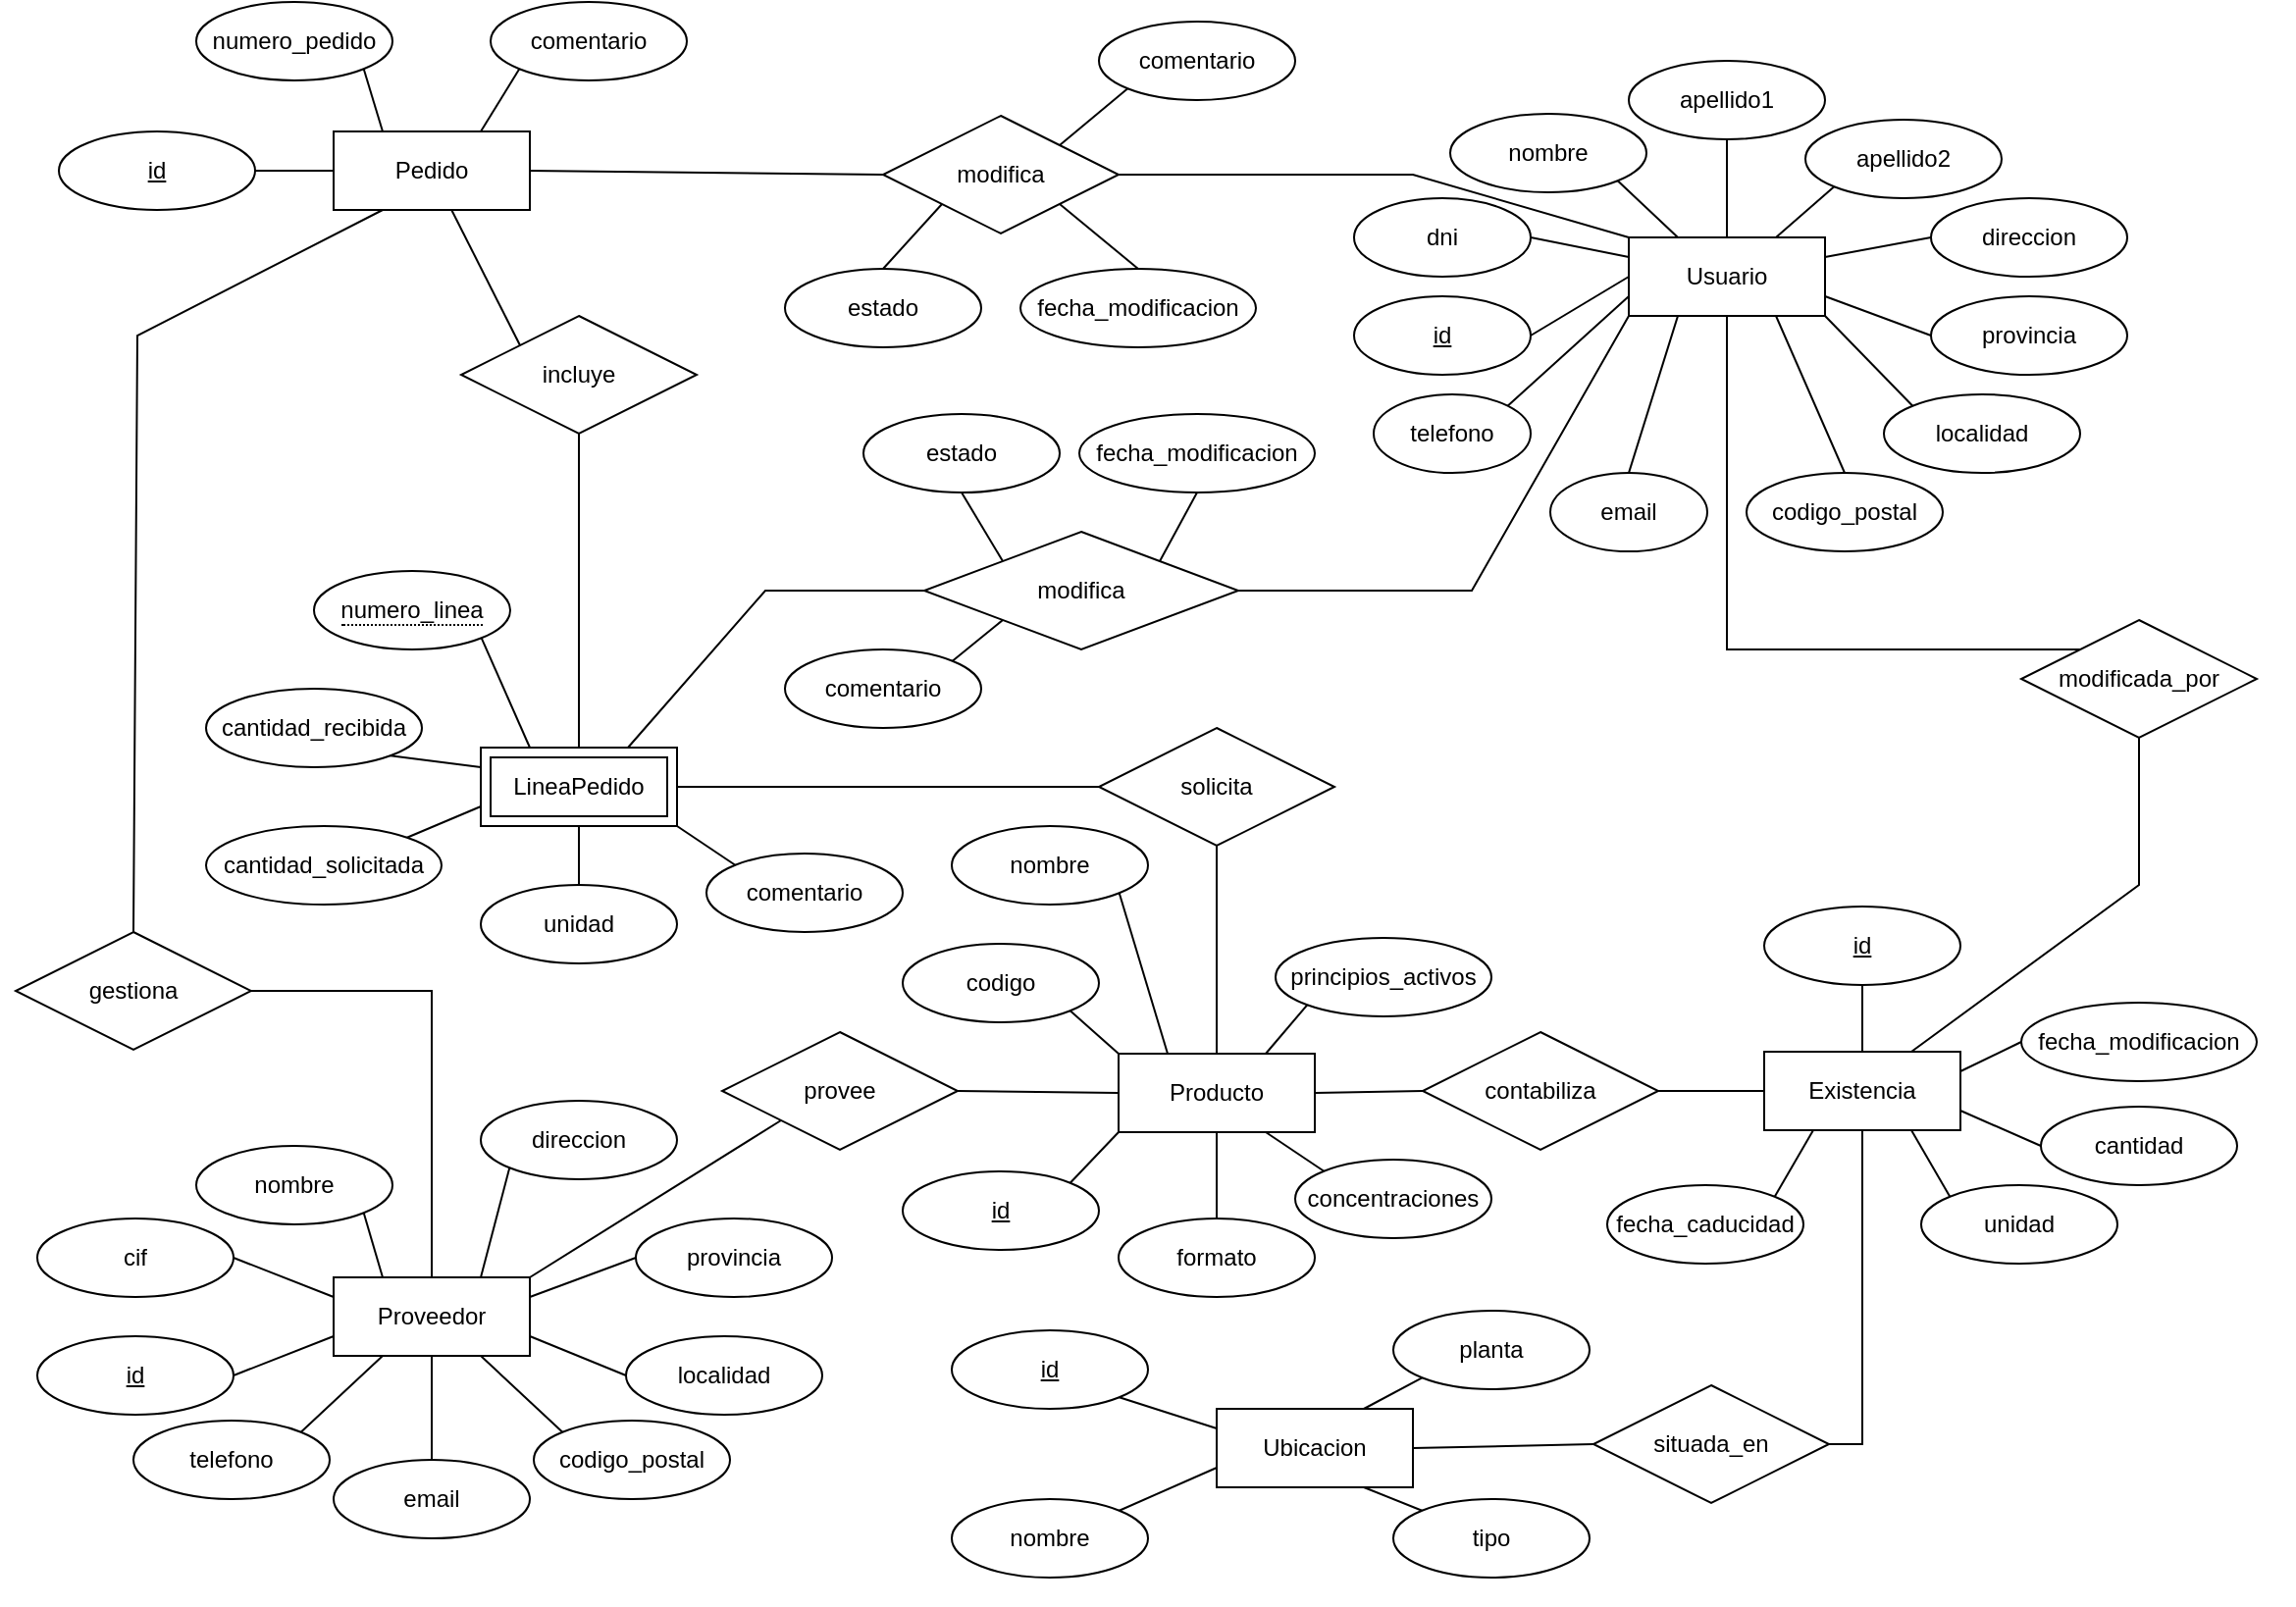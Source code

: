 <mxfile version="24.2.1" type="github">
  <diagram id="R2lEEEUBdFMjLlhIrx00" name="Page-1">
    <mxGraphModel dx="1274" dy="684" grid="1" gridSize="10" guides="1" tooltips="1" connect="1" arrows="1" fold="1" page="1" pageScale="1" pageWidth="1169" pageHeight="827" math="0" shadow="0" extFonts="Permanent Marker^https://fonts.googleapis.com/css?family=Permanent+Marker">
      <root>
        <mxCell id="0" />
        <mxCell id="1" parent="0" />
        <mxCell id="CP5bFm40odVV3JDgffe8-56" value="" style="group" parent="1" vertex="1" connectable="0">
          <mxGeometry y="590" width="440" height="210" as="geometry" />
        </mxCell>
        <mxCell id="CP5bFm40odVV3JDgffe8-29" value="Proveedor" style="whiteSpace=wrap;html=1;align=center;" parent="CP5bFm40odVV3JDgffe8-56" vertex="1">
          <mxGeometry x="170" y="70" width="100" height="40" as="geometry" />
        </mxCell>
        <mxCell id="CP5bFm40odVV3JDgffe8-30" value="&lt;div&gt;nombre&lt;/div&gt;" style="ellipse;whiteSpace=wrap;html=1;align=center;" parent="CP5bFm40odVV3JDgffe8-56" vertex="1">
          <mxGeometry x="100" y="3" width="100" height="40" as="geometry" />
        </mxCell>
        <mxCell id="CP5bFm40odVV3JDgffe8-31" value="cif" style="ellipse;whiteSpace=wrap;html=1;align=center;" parent="CP5bFm40odVV3JDgffe8-56" vertex="1">
          <mxGeometry x="19" y="40" width="100" height="40" as="geometry" />
        </mxCell>
        <mxCell id="CP5bFm40odVV3JDgffe8-32" value="id" style="ellipse;whiteSpace=wrap;html=1;align=center;fontStyle=4;" parent="CP5bFm40odVV3JDgffe8-56" vertex="1">
          <mxGeometry x="19" y="100" width="100" height="40" as="geometry" />
        </mxCell>
        <mxCell id="CP5bFm40odVV3JDgffe8-35" value="direccion" style="ellipse;whiteSpace=wrap;html=1;align=center;" parent="CP5bFm40odVV3JDgffe8-56" vertex="1">
          <mxGeometry x="245" y="-20" width="100" height="40" as="geometry" />
        </mxCell>
        <mxCell id="CP5bFm40odVV3JDgffe8-36" value="provincia" style="ellipse;whiteSpace=wrap;html=1;align=center;" parent="CP5bFm40odVV3JDgffe8-56" vertex="1">
          <mxGeometry x="324" y="40" width="100" height="40" as="geometry" />
        </mxCell>
        <mxCell id="CP5bFm40odVV3JDgffe8-37" value="localidad" style="ellipse;whiteSpace=wrap;html=1;align=center;" parent="CP5bFm40odVV3JDgffe8-56" vertex="1">
          <mxGeometry x="319" y="100" width="100" height="40" as="geometry" />
        </mxCell>
        <mxCell id="CP5bFm40odVV3JDgffe8-38" value="codigo_postal" style="ellipse;whiteSpace=wrap;html=1;align=center;" parent="CP5bFm40odVV3JDgffe8-56" vertex="1">
          <mxGeometry x="272" y="143" width="100" height="40" as="geometry" />
        </mxCell>
        <mxCell id="CP5bFm40odVV3JDgffe8-39" value="email" style="ellipse;whiteSpace=wrap;html=1;align=center;" parent="CP5bFm40odVV3JDgffe8-56" vertex="1">
          <mxGeometry x="170" y="163" width="100" height="40" as="geometry" />
        </mxCell>
        <mxCell id="CP5bFm40odVV3JDgffe8-40" value="telefono" style="ellipse;whiteSpace=wrap;html=1;align=center;" parent="CP5bFm40odVV3JDgffe8-56" vertex="1">
          <mxGeometry x="68" y="143" width="100" height="40" as="geometry" />
        </mxCell>
        <mxCell id="CP5bFm40odVV3JDgffe8-41" value="" style="endArrow=none;html=1;rounded=0;exitX=1;exitY=0.5;exitDx=0;exitDy=0;entryX=0;entryY=0.75;entryDx=0;entryDy=0;" parent="CP5bFm40odVV3JDgffe8-56" source="CP5bFm40odVV3JDgffe8-32" target="CP5bFm40odVV3JDgffe8-29" edge="1">
          <mxGeometry relative="1" as="geometry">
            <mxPoint x="470" y="110" as="sourcePoint" />
            <mxPoint x="630" y="110" as="targetPoint" />
          </mxGeometry>
        </mxCell>
        <mxCell id="CP5bFm40odVV3JDgffe8-42" value="" style="endArrow=none;html=1;rounded=0;exitX=1;exitY=0.5;exitDx=0;exitDy=0;entryX=0;entryY=0.25;entryDx=0;entryDy=0;" parent="CP5bFm40odVV3JDgffe8-56" source="CP5bFm40odVV3JDgffe8-31" target="CP5bFm40odVV3JDgffe8-29" edge="1">
          <mxGeometry relative="1" as="geometry">
            <mxPoint x="470" y="110" as="sourcePoint" />
            <mxPoint x="630" y="110" as="targetPoint" />
          </mxGeometry>
        </mxCell>
        <mxCell id="CP5bFm40odVV3JDgffe8-43" value="" style="endArrow=none;html=1;rounded=0;exitX=1;exitY=1;exitDx=0;exitDy=0;entryX=0.25;entryY=0;entryDx=0;entryDy=0;" parent="CP5bFm40odVV3JDgffe8-56" source="CP5bFm40odVV3JDgffe8-30" target="CP5bFm40odVV3JDgffe8-29" edge="1">
          <mxGeometry relative="1" as="geometry">
            <mxPoint x="470" y="110" as="sourcePoint" />
            <mxPoint x="630" y="110" as="targetPoint" />
          </mxGeometry>
        </mxCell>
        <mxCell id="CP5bFm40odVV3JDgffe8-46" value="" style="endArrow=none;html=1;rounded=0;exitX=0.75;exitY=0;exitDx=0;exitDy=0;entryX=0;entryY=1;entryDx=0;entryDy=0;" parent="CP5bFm40odVV3JDgffe8-56" source="CP5bFm40odVV3JDgffe8-29" target="CP5bFm40odVV3JDgffe8-35" edge="1">
          <mxGeometry relative="1" as="geometry">
            <mxPoint x="470" y="110" as="sourcePoint" />
            <mxPoint x="630" y="110" as="targetPoint" />
          </mxGeometry>
        </mxCell>
        <mxCell id="CP5bFm40odVV3JDgffe8-47" value="" style="endArrow=none;html=1;rounded=0;exitX=1;exitY=0.25;exitDx=0;exitDy=0;entryX=0;entryY=0.5;entryDx=0;entryDy=0;" parent="CP5bFm40odVV3JDgffe8-56" source="CP5bFm40odVV3JDgffe8-29" target="CP5bFm40odVV3JDgffe8-36" edge="1">
          <mxGeometry relative="1" as="geometry">
            <mxPoint x="470" y="110" as="sourcePoint" />
            <mxPoint x="630" y="110" as="targetPoint" />
          </mxGeometry>
        </mxCell>
        <mxCell id="CP5bFm40odVV3JDgffe8-48" value="" style="endArrow=none;html=1;rounded=0;exitX=1;exitY=0;exitDx=0;exitDy=0;entryX=0.25;entryY=1;entryDx=0;entryDy=0;" parent="CP5bFm40odVV3JDgffe8-56" source="CP5bFm40odVV3JDgffe8-40" target="CP5bFm40odVV3JDgffe8-29" edge="1">
          <mxGeometry relative="1" as="geometry">
            <mxPoint x="470" y="110" as="sourcePoint" />
            <mxPoint x="630" y="110" as="targetPoint" />
          </mxGeometry>
        </mxCell>
        <mxCell id="CP5bFm40odVV3JDgffe8-49" value="" style="endArrow=none;html=1;rounded=0;entryX=0;entryY=0.5;entryDx=0;entryDy=0;exitX=1;exitY=0.75;exitDx=0;exitDy=0;" parent="CP5bFm40odVV3JDgffe8-56" source="CP5bFm40odVV3JDgffe8-29" target="CP5bFm40odVV3JDgffe8-37" edge="1">
          <mxGeometry relative="1" as="geometry">
            <mxPoint x="270" y="140" as="sourcePoint" />
            <mxPoint x="630" y="110" as="targetPoint" />
          </mxGeometry>
        </mxCell>
        <mxCell id="CP5bFm40odVV3JDgffe8-50" value="" style="endArrow=none;html=1;rounded=0;exitX=0.75;exitY=1;exitDx=0;exitDy=0;entryX=0;entryY=0;entryDx=0;entryDy=0;" parent="CP5bFm40odVV3JDgffe8-56" source="CP5bFm40odVV3JDgffe8-29" target="CP5bFm40odVV3JDgffe8-38" edge="1">
          <mxGeometry relative="1" as="geometry">
            <mxPoint x="470" y="110" as="sourcePoint" />
            <mxPoint x="630" y="110" as="targetPoint" />
          </mxGeometry>
        </mxCell>
        <mxCell id="CP5bFm40odVV3JDgffe8-51" value="" style="endArrow=none;html=1;rounded=0;exitX=0.5;exitY=0;exitDx=0;exitDy=0;entryX=0.5;entryY=1;entryDx=0;entryDy=0;" parent="CP5bFm40odVV3JDgffe8-56" source="CP5bFm40odVV3JDgffe8-39" target="CP5bFm40odVV3JDgffe8-29" edge="1">
          <mxGeometry relative="1" as="geometry">
            <mxPoint x="470" y="110" as="sourcePoint" />
            <mxPoint x="630" y="110" as="targetPoint" />
          </mxGeometry>
        </mxCell>
        <mxCell id="CP5bFm40odVV3JDgffe8-53" style="edgeStyle=orthogonalEdgeStyle;rounded=0;orthogonalLoop=1;jettySize=auto;html=1;exitX=0.5;exitY=1;exitDx=0;exitDy=0;" parent="CP5bFm40odVV3JDgffe8-56" source="CP5bFm40odVV3JDgffe8-38" target="CP5bFm40odVV3JDgffe8-38" edge="1">
          <mxGeometry relative="1" as="geometry" />
        </mxCell>
        <mxCell id="CP5bFm40odVV3JDgffe8-57" value="" style="group" parent="1" vertex="1" connectable="0">
          <mxGeometry x="660" y="40" width="440" height="250" as="geometry" />
        </mxCell>
        <mxCell id="CP5bFm40odVV3JDgffe8-1" value="&lt;div&gt;Usuario&lt;/div&gt;" style="whiteSpace=wrap;html=1;align=center;" parent="CP5bFm40odVV3JDgffe8-57" vertex="1">
          <mxGeometry x="170" y="90" width="100" height="40" as="geometry" />
        </mxCell>
        <mxCell id="CP5bFm40odVV3JDgffe8-2" value="&lt;div&gt;nombre&lt;/div&gt;" style="ellipse;whiteSpace=wrap;html=1;align=center;" parent="CP5bFm40odVV3JDgffe8-57" vertex="1">
          <mxGeometry x="79" y="27" width="100" height="40" as="geometry" />
        </mxCell>
        <mxCell id="CP5bFm40odVV3JDgffe8-3" value="dni" style="ellipse;whiteSpace=wrap;html=1;align=center;" parent="CP5bFm40odVV3JDgffe8-57" vertex="1">
          <mxGeometry x="30" y="70" width="90" height="40" as="geometry" />
        </mxCell>
        <mxCell id="CP5bFm40odVV3JDgffe8-4" value="id" style="ellipse;whiteSpace=wrap;html=1;align=center;fontStyle=4;" parent="CP5bFm40odVV3JDgffe8-57" vertex="1">
          <mxGeometry x="30" y="120" width="90" height="40" as="geometry" />
        </mxCell>
        <mxCell id="CP5bFm40odVV3JDgffe8-5" value="&lt;div&gt;apellido1&lt;/div&gt;" style="ellipse;whiteSpace=wrap;html=1;align=center;" parent="CP5bFm40odVV3JDgffe8-57" vertex="1">
          <mxGeometry x="170" width="100" height="40" as="geometry" />
        </mxCell>
        <mxCell id="CP5bFm40odVV3JDgffe8-6" value="apellido2" style="ellipse;whiteSpace=wrap;html=1;align=center;" parent="CP5bFm40odVV3JDgffe8-57" vertex="1">
          <mxGeometry x="260" y="30" width="100" height="40" as="geometry" />
        </mxCell>
        <mxCell id="CP5bFm40odVV3JDgffe8-7" value="direccion" style="ellipse;whiteSpace=wrap;html=1;align=center;" parent="CP5bFm40odVV3JDgffe8-57" vertex="1">
          <mxGeometry x="324" y="70" width="100" height="40" as="geometry" />
        </mxCell>
        <mxCell id="CP5bFm40odVV3JDgffe8-8" value="provincia" style="ellipse;whiteSpace=wrap;html=1;align=center;" parent="CP5bFm40odVV3JDgffe8-57" vertex="1">
          <mxGeometry x="324" y="120" width="100" height="40" as="geometry" />
        </mxCell>
        <mxCell id="CP5bFm40odVV3JDgffe8-9" value="localidad" style="ellipse;whiteSpace=wrap;html=1;align=center;" parent="CP5bFm40odVV3JDgffe8-57" vertex="1">
          <mxGeometry x="300" y="170" width="100" height="40" as="geometry" />
        </mxCell>
        <mxCell id="CP5bFm40odVV3JDgffe8-10" value="codigo_postal" style="ellipse;whiteSpace=wrap;html=1;align=center;" parent="CP5bFm40odVV3JDgffe8-57" vertex="1">
          <mxGeometry x="230" y="210" width="100" height="40" as="geometry" />
        </mxCell>
        <mxCell id="CP5bFm40odVV3JDgffe8-11" value="email" style="ellipse;whiteSpace=wrap;html=1;align=center;" parent="CP5bFm40odVV3JDgffe8-57" vertex="1">
          <mxGeometry x="130" y="210" width="80" height="40" as="geometry" />
        </mxCell>
        <mxCell id="CP5bFm40odVV3JDgffe8-12" value="telefono" style="ellipse;whiteSpace=wrap;html=1;align=center;" parent="CP5bFm40odVV3JDgffe8-57" vertex="1">
          <mxGeometry x="40" y="170" width="80" height="40" as="geometry" />
        </mxCell>
        <mxCell id="CP5bFm40odVV3JDgffe8-14" value="" style="endArrow=none;html=1;rounded=0;exitX=1;exitY=0.5;exitDx=0;exitDy=0;entryX=0;entryY=0.5;entryDx=0;entryDy=0;" parent="CP5bFm40odVV3JDgffe8-57" source="CP5bFm40odVV3JDgffe8-4" target="CP5bFm40odVV3JDgffe8-1" edge="1">
          <mxGeometry relative="1" as="geometry">
            <mxPoint x="470" y="140" as="sourcePoint" />
            <mxPoint x="630" y="140" as="targetPoint" />
          </mxGeometry>
        </mxCell>
        <mxCell id="CP5bFm40odVV3JDgffe8-16" value="" style="endArrow=none;html=1;rounded=0;exitX=1;exitY=0.5;exitDx=0;exitDy=0;entryX=0;entryY=0.25;entryDx=0;entryDy=0;" parent="CP5bFm40odVV3JDgffe8-57" source="CP5bFm40odVV3JDgffe8-3" target="CP5bFm40odVV3JDgffe8-1" edge="1">
          <mxGeometry relative="1" as="geometry">
            <mxPoint x="470" y="140" as="sourcePoint" />
            <mxPoint x="630" y="140" as="targetPoint" />
          </mxGeometry>
        </mxCell>
        <mxCell id="CP5bFm40odVV3JDgffe8-17" value="" style="endArrow=none;html=1;rounded=0;exitX=1;exitY=1;exitDx=0;exitDy=0;entryX=0.25;entryY=0;entryDx=0;entryDy=0;" parent="CP5bFm40odVV3JDgffe8-57" source="CP5bFm40odVV3JDgffe8-2" target="CP5bFm40odVV3JDgffe8-1" edge="1">
          <mxGeometry relative="1" as="geometry">
            <mxPoint x="470" y="140" as="sourcePoint" />
            <mxPoint x="630" y="140" as="targetPoint" />
          </mxGeometry>
        </mxCell>
        <mxCell id="CP5bFm40odVV3JDgffe8-18" value="" style="endArrow=none;html=1;rounded=0;exitX=0.5;exitY=1;exitDx=0;exitDy=0;entryX=0.5;entryY=0;entryDx=0;entryDy=0;" parent="CP5bFm40odVV3JDgffe8-57" source="CP5bFm40odVV3JDgffe8-5" target="CP5bFm40odVV3JDgffe8-1" edge="1">
          <mxGeometry relative="1" as="geometry">
            <mxPoint x="470" y="140" as="sourcePoint" />
            <mxPoint x="630" y="140" as="targetPoint" />
          </mxGeometry>
        </mxCell>
        <mxCell id="CP5bFm40odVV3JDgffe8-19" value="" style="endArrow=none;html=1;rounded=0;exitX=0.75;exitY=0;exitDx=0;exitDy=0;entryX=0;entryY=1;entryDx=0;entryDy=0;" parent="CP5bFm40odVV3JDgffe8-57" source="CP5bFm40odVV3JDgffe8-1" target="CP5bFm40odVV3JDgffe8-6" edge="1">
          <mxGeometry relative="1" as="geometry">
            <mxPoint x="470" y="140" as="sourcePoint" />
            <mxPoint x="630" y="140" as="targetPoint" />
          </mxGeometry>
        </mxCell>
        <mxCell id="CP5bFm40odVV3JDgffe8-20" value="" style="endArrow=none;html=1;rounded=0;exitX=1;exitY=0.25;exitDx=0;exitDy=0;entryX=0;entryY=0.5;entryDx=0;entryDy=0;" parent="CP5bFm40odVV3JDgffe8-57" source="CP5bFm40odVV3JDgffe8-1" target="CP5bFm40odVV3JDgffe8-7" edge="1">
          <mxGeometry relative="1" as="geometry">
            <mxPoint x="470" y="140" as="sourcePoint" />
            <mxPoint x="630" y="140" as="targetPoint" />
          </mxGeometry>
        </mxCell>
        <mxCell id="CP5bFm40odVV3JDgffe8-21" value="" style="endArrow=none;html=1;rounded=0;exitX=1;exitY=0.75;exitDx=0;exitDy=0;entryX=0;entryY=0.5;entryDx=0;entryDy=0;" parent="CP5bFm40odVV3JDgffe8-57" source="CP5bFm40odVV3JDgffe8-1" target="CP5bFm40odVV3JDgffe8-8" edge="1">
          <mxGeometry relative="1" as="geometry">
            <mxPoint x="470" y="140" as="sourcePoint" />
            <mxPoint x="630" y="140" as="targetPoint" />
          </mxGeometry>
        </mxCell>
        <mxCell id="CP5bFm40odVV3JDgffe8-22" value="" style="endArrow=none;html=1;rounded=0;exitX=1;exitY=0;exitDx=0;exitDy=0;entryX=0;entryY=0.75;entryDx=0;entryDy=0;" parent="CP5bFm40odVV3JDgffe8-57" source="CP5bFm40odVV3JDgffe8-12" target="CP5bFm40odVV3JDgffe8-1" edge="1">
          <mxGeometry relative="1" as="geometry">
            <mxPoint x="470" y="140" as="sourcePoint" />
            <mxPoint x="630" y="140" as="targetPoint" />
          </mxGeometry>
        </mxCell>
        <mxCell id="CP5bFm40odVV3JDgffe8-23" value="" style="endArrow=none;html=1;rounded=0;entryX=0;entryY=0;entryDx=0;entryDy=0;exitX=1;exitY=1;exitDx=0;exitDy=0;" parent="CP5bFm40odVV3JDgffe8-57" source="CP5bFm40odVV3JDgffe8-1" target="CP5bFm40odVV3JDgffe8-9" edge="1">
          <mxGeometry relative="1" as="geometry">
            <mxPoint x="270" y="170" as="sourcePoint" />
            <mxPoint x="630" y="140" as="targetPoint" />
          </mxGeometry>
        </mxCell>
        <mxCell id="CP5bFm40odVV3JDgffe8-24" value="" style="endArrow=none;html=1;rounded=0;exitX=0.75;exitY=1;exitDx=0;exitDy=0;entryX=0.5;entryY=0;entryDx=0;entryDy=0;" parent="CP5bFm40odVV3JDgffe8-57" source="CP5bFm40odVV3JDgffe8-1" target="CP5bFm40odVV3JDgffe8-10" edge="1">
          <mxGeometry relative="1" as="geometry">
            <mxPoint x="470" y="140" as="sourcePoint" />
            <mxPoint x="630" y="140" as="targetPoint" />
          </mxGeometry>
        </mxCell>
        <mxCell id="CP5bFm40odVV3JDgffe8-25" value="" style="endArrow=none;html=1;rounded=0;exitX=0.5;exitY=0;exitDx=0;exitDy=0;entryX=0.25;entryY=1;entryDx=0;entryDy=0;" parent="CP5bFm40odVV3JDgffe8-57" source="CP5bFm40odVV3JDgffe8-11" target="CP5bFm40odVV3JDgffe8-1" edge="1">
          <mxGeometry relative="1" as="geometry">
            <mxPoint x="470" y="140" as="sourcePoint" />
            <mxPoint x="630" y="140" as="targetPoint" />
          </mxGeometry>
        </mxCell>
        <mxCell id="CP5bFm40odVV3JDgffe8-67" value="" style="group" parent="1" vertex="1" connectable="0">
          <mxGeometry x="510" y="677" width="330" height="150" as="geometry" />
        </mxCell>
        <mxCell id="CP5bFm40odVV3JDgffe8-55" value="Ubicacion" style="whiteSpace=wrap;html=1;align=center;" parent="CP5bFm40odVV3JDgffe8-67" vertex="1">
          <mxGeometry x="110" y="50" width="100" height="40" as="geometry" />
        </mxCell>
        <mxCell id="CP5bFm40odVV3JDgffe8-58" value="id" style="ellipse;whiteSpace=wrap;html=1;align=center;fontStyle=4;" parent="CP5bFm40odVV3JDgffe8-67" vertex="1">
          <mxGeometry x="-25" y="10" width="100" height="40" as="geometry" />
        </mxCell>
        <mxCell id="CP5bFm40odVV3JDgffe8-59" value="nombre" style="ellipse;whiteSpace=wrap;html=1;align=center;" parent="CP5bFm40odVV3JDgffe8-67" vertex="1">
          <mxGeometry x="-25" y="96" width="100" height="40" as="geometry" />
        </mxCell>
        <mxCell id="CP5bFm40odVV3JDgffe8-60" value="planta" style="ellipse;whiteSpace=wrap;html=1;align=center;" parent="CP5bFm40odVV3JDgffe8-67" vertex="1">
          <mxGeometry x="200" width="100" height="40" as="geometry" />
        </mxCell>
        <mxCell id="CP5bFm40odVV3JDgffe8-61" value="tipo" style="ellipse;whiteSpace=wrap;html=1;align=center;" parent="CP5bFm40odVV3JDgffe8-67" vertex="1">
          <mxGeometry x="200" y="96" width="100" height="40" as="geometry" />
        </mxCell>
        <mxCell id="CP5bFm40odVV3JDgffe8-62" value="" style="endArrow=none;html=1;rounded=0;exitX=0;exitY=1;exitDx=0;exitDy=0;entryX=0.75;entryY=0;entryDx=0;entryDy=0;" parent="CP5bFm40odVV3JDgffe8-67" source="CP5bFm40odVV3JDgffe8-60" target="CP5bFm40odVV3JDgffe8-55" edge="1">
          <mxGeometry relative="1" as="geometry">
            <mxPoint x="440" y="-130" as="sourcePoint" />
            <mxPoint x="600" y="-130" as="targetPoint" />
          </mxGeometry>
        </mxCell>
        <mxCell id="CP5bFm40odVV3JDgffe8-63" value="" style="endArrow=none;html=1;rounded=0;exitX=1;exitY=1;exitDx=0;exitDy=0;entryX=0;entryY=0.25;entryDx=0;entryDy=0;" parent="CP5bFm40odVV3JDgffe8-67" source="CP5bFm40odVV3JDgffe8-58" target="CP5bFm40odVV3JDgffe8-55" edge="1">
          <mxGeometry relative="1" as="geometry">
            <mxPoint x="440" y="-130" as="sourcePoint" />
            <mxPoint x="600" y="-130" as="targetPoint" />
          </mxGeometry>
        </mxCell>
        <mxCell id="CP5bFm40odVV3JDgffe8-64" value="" style="endArrow=none;html=1;rounded=0;exitX=0.75;exitY=1;exitDx=0;exitDy=0;entryX=0;entryY=0;entryDx=0;entryDy=0;" parent="CP5bFm40odVV3JDgffe8-67" source="CP5bFm40odVV3JDgffe8-55" target="CP5bFm40odVV3JDgffe8-61" edge="1">
          <mxGeometry relative="1" as="geometry">
            <mxPoint x="440" y="-130" as="sourcePoint" />
            <mxPoint x="600" y="-130" as="targetPoint" />
          </mxGeometry>
        </mxCell>
        <mxCell id="CP5bFm40odVV3JDgffe8-65" value="" style="endArrow=none;html=1;rounded=0;exitX=0;exitY=0.75;exitDx=0;exitDy=0;entryX=1;entryY=0;entryDx=0;entryDy=0;" parent="CP5bFm40odVV3JDgffe8-67" source="CP5bFm40odVV3JDgffe8-55" target="CP5bFm40odVV3JDgffe8-59" edge="1">
          <mxGeometry relative="1" as="geometry">
            <mxPoint x="440" y="-130" as="sourcePoint" />
            <mxPoint x="600" y="-130" as="targetPoint" />
          </mxGeometry>
        </mxCell>
        <mxCell id="CP5bFm40odVV3JDgffe8-80" value="" style="group" parent="1" vertex="1" connectable="0">
          <mxGeometry x="410" y="484" width="360" height="162" as="geometry" />
        </mxCell>
        <mxCell id="CP5bFm40odVV3JDgffe8-68" value="Producto" style="whiteSpace=wrap;html=1;align=center;" parent="CP5bFm40odVV3JDgffe8-80" vertex="1">
          <mxGeometry x="160" y="62" width="100" height="40" as="geometry" />
        </mxCell>
        <mxCell id="CP5bFm40odVV3JDgffe8-70" value="&lt;div&gt;principios_activos&lt;/div&gt;" style="ellipse;whiteSpace=wrap;html=1;align=center;" parent="CP5bFm40odVV3JDgffe8-80" vertex="1">
          <mxGeometry x="240" y="3" width="110" height="40" as="geometry" />
        </mxCell>
        <mxCell id="CP5bFm40odVV3JDgffe8-71" value="concentraciones" style="ellipse;whiteSpace=wrap;html=1;align=center;" parent="CP5bFm40odVV3JDgffe8-80" vertex="1">
          <mxGeometry x="250" y="116" width="100" height="40" as="geometry" />
        </mxCell>
        <mxCell id="CP5bFm40odVV3JDgffe8-73" value="id" style="ellipse;whiteSpace=wrap;html=1;align=center;fontStyle=4;" parent="CP5bFm40odVV3JDgffe8-80" vertex="1">
          <mxGeometry x="50" y="122" width="100" height="40" as="geometry" />
        </mxCell>
        <mxCell id="CP5bFm40odVV3JDgffe8-74" value="" style="endArrow=none;html=1;rounded=0;exitX=1;exitY=0;exitDx=0;exitDy=0;entryX=0;entryY=1;entryDx=0;entryDy=0;" parent="CP5bFm40odVV3JDgffe8-80" source="CP5bFm40odVV3JDgffe8-73" target="CP5bFm40odVV3JDgffe8-68" edge="1">
          <mxGeometry relative="1" as="geometry">
            <mxPoint x="450" y="-8" as="sourcePoint" />
            <mxPoint x="610" y="-8" as="targetPoint" />
          </mxGeometry>
        </mxCell>
        <mxCell id="CP5bFm40odVV3JDgffe8-76" value="" style="endArrow=none;html=1;rounded=0;exitX=0;exitY=1;exitDx=0;exitDy=0;entryX=0.75;entryY=0;entryDx=0;entryDy=0;" parent="CP5bFm40odVV3JDgffe8-80" source="CP5bFm40odVV3JDgffe8-70" target="CP5bFm40odVV3JDgffe8-68" edge="1">
          <mxGeometry relative="1" as="geometry">
            <mxPoint x="450" y="-8" as="sourcePoint" />
            <mxPoint x="610" y="-8" as="targetPoint" />
          </mxGeometry>
        </mxCell>
        <mxCell id="CP5bFm40odVV3JDgffe8-77" value="" style="endArrow=none;html=1;rounded=0;entryX=0;entryY=0;entryDx=0;entryDy=0;exitX=0.75;exitY=1;exitDx=0;exitDy=0;" parent="CP5bFm40odVV3JDgffe8-80" source="CP5bFm40odVV3JDgffe8-68" target="CP5bFm40odVV3JDgffe8-71" edge="1">
          <mxGeometry relative="1" as="geometry">
            <mxPoint x="450" y="-8" as="sourcePoint" />
            <mxPoint x="610" y="-8" as="targetPoint" />
          </mxGeometry>
        </mxCell>
        <mxCell id="4ajaXHsvVtUvn-_YyJ9y-26" value="provee" style="shape=rhombus;perimeter=rhombusPerimeter;whiteSpace=wrap;html=1;align=center;" parent="CP5bFm40odVV3JDgffe8-80" vertex="1">
          <mxGeometry x="-42" y="51" width="120" height="60" as="geometry" />
        </mxCell>
        <mxCell id="4ajaXHsvVtUvn-_YyJ9y-28" value="" style="endArrow=none;html=1;rounded=0;entryX=0;entryY=0.5;entryDx=0;entryDy=0;exitX=1;exitY=0.5;exitDx=0;exitDy=0;" parent="CP5bFm40odVV3JDgffe8-80" source="4ajaXHsvVtUvn-_YyJ9y-26" target="CP5bFm40odVV3JDgffe8-68" edge="1">
          <mxGeometry relative="1" as="geometry">
            <mxPoint x="90" y="66" as="sourcePoint" />
            <mxPoint x="250" y="66" as="targetPoint" />
          </mxGeometry>
        </mxCell>
        <mxCell id="CP5bFm40odVV3JDgffe8-92" value="contabiliza" style="shape=rhombus;perimeter=rhombusPerimeter;whiteSpace=wrap;html=1;align=center;" parent="1" vertex="1">
          <mxGeometry x="725" y="535" width="120" height="60" as="geometry" />
        </mxCell>
        <mxCell id="CP5bFm40odVV3JDgffe8-93" value="" style="group" parent="1" vertex="1" connectable="0">
          <mxGeometry x="819" y="455" width="350" height="220" as="geometry" />
        </mxCell>
        <mxCell id="CP5bFm40odVV3JDgffe8-81" value="&lt;div&gt;Existencia&lt;/div&gt;" style="whiteSpace=wrap;html=1;align=center;" parent="CP5bFm40odVV3JDgffe8-93" vertex="1">
          <mxGeometry x="80" y="90" width="100" height="40" as="geometry" />
        </mxCell>
        <mxCell id="CP5bFm40odVV3JDgffe8-82" value="id" style="ellipse;whiteSpace=wrap;html=1;align=center;fontStyle=4;" parent="CP5bFm40odVV3JDgffe8-93" vertex="1">
          <mxGeometry x="80" y="16" width="100" height="40" as="geometry" />
        </mxCell>
        <mxCell id="CP5bFm40odVV3JDgffe8-83" value="fecha_modificacion" style="ellipse;whiteSpace=wrap;html=1;align=center;" parent="CP5bFm40odVV3JDgffe8-93" vertex="1">
          <mxGeometry x="211" y="65" width="120" height="40" as="geometry" />
        </mxCell>
        <mxCell id="CP5bFm40odVV3JDgffe8-84" value="cantidad" style="ellipse;whiteSpace=wrap;html=1;align=center;" parent="CP5bFm40odVV3JDgffe8-93" vertex="1">
          <mxGeometry x="221" y="118" width="100" height="40" as="geometry" />
        </mxCell>
        <mxCell id="CP5bFm40odVV3JDgffe8-85" value="unidad" style="ellipse;whiteSpace=wrap;html=1;align=center;" parent="CP5bFm40odVV3JDgffe8-93" vertex="1">
          <mxGeometry x="160" y="158" width="100" height="40" as="geometry" />
        </mxCell>
        <mxCell id="CP5bFm40odVV3JDgffe8-86" value="fecha_caducidad" style="ellipse;whiteSpace=wrap;html=1;align=center;" parent="CP5bFm40odVV3JDgffe8-93" vertex="1">
          <mxGeometry y="158" width="100" height="40" as="geometry" />
        </mxCell>
        <mxCell id="CP5bFm40odVV3JDgffe8-87" value="" style="endArrow=none;html=1;rounded=0;entryX=0.5;entryY=0;entryDx=0;entryDy=0;exitX=0.5;exitY=1;exitDx=0;exitDy=0;" parent="CP5bFm40odVV3JDgffe8-93" source="CP5bFm40odVV3JDgffe8-82" target="CP5bFm40odVV3JDgffe8-81" edge="1">
          <mxGeometry relative="1" as="geometry">
            <mxPoint x="30" y="50" as="sourcePoint" />
            <mxPoint x="190" y="50" as="targetPoint" />
          </mxGeometry>
        </mxCell>
        <mxCell id="CP5bFm40odVV3JDgffe8-88" value="" style="endArrow=none;html=1;rounded=0;entryX=0;entryY=0.5;entryDx=0;entryDy=0;exitX=1;exitY=0.25;exitDx=0;exitDy=0;" parent="CP5bFm40odVV3JDgffe8-93" source="CP5bFm40odVV3JDgffe8-81" target="CP5bFm40odVV3JDgffe8-83" edge="1">
          <mxGeometry relative="1" as="geometry">
            <mxPoint x="30" y="50" as="sourcePoint" />
            <mxPoint x="190" y="50" as="targetPoint" />
          </mxGeometry>
        </mxCell>
        <mxCell id="CP5bFm40odVV3JDgffe8-89" value="" style="endArrow=none;html=1;rounded=0;entryX=0;entryY=0.5;entryDx=0;entryDy=0;exitX=1;exitY=0.75;exitDx=0;exitDy=0;" parent="CP5bFm40odVV3JDgffe8-93" source="CP5bFm40odVV3JDgffe8-81" target="CP5bFm40odVV3JDgffe8-84" edge="1">
          <mxGeometry relative="1" as="geometry">
            <mxPoint x="30" y="50" as="sourcePoint" />
            <mxPoint x="190" y="50" as="targetPoint" />
          </mxGeometry>
        </mxCell>
        <mxCell id="CP5bFm40odVV3JDgffe8-90" value="" style="endArrow=none;html=1;rounded=0;entryX=0.25;entryY=1;entryDx=0;entryDy=0;exitX=1;exitY=0;exitDx=0;exitDy=0;" parent="CP5bFm40odVV3JDgffe8-93" source="CP5bFm40odVV3JDgffe8-86" target="CP5bFm40odVV3JDgffe8-81" edge="1">
          <mxGeometry relative="1" as="geometry">
            <mxPoint x="30" y="50" as="sourcePoint" />
            <mxPoint x="190" y="50" as="targetPoint" />
          </mxGeometry>
        </mxCell>
        <mxCell id="CP5bFm40odVV3JDgffe8-91" value="" style="endArrow=none;html=1;rounded=0;entryX=0;entryY=0;entryDx=0;entryDy=0;exitX=0.75;exitY=1;exitDx=0;exitDy=0;" parent="CP5bFm40odVV3JDgffe8-93" source="CP5bFm40odVV3JDgffe8-81" target="CP5bFm40odVV3JDgffe8-85" edge="1">
          <mxGeometry relative="1" as="geometry">
            <mxPoint x="30" y="50" as="sourcePoint" />
            <mxPoint x="190" y="50" as="targetPoint" />
          </mxGeometry>
        </mxCell>
        <mxCell id="CP5bFm40odVV3JDgffe8-94" value="situada_en" style="shape=rhombus;perimeter=rhombusPerimeter;whiteSpace=wrap;html=1;align=center;" parent="1" vertex="1">
          <mxGeometry x="812" y="715" width="120" height="60" as="geometry" />
        </mxCell>
        <mxCell id="CP5bFm40odVV3JDgffe8-95" value="" style="endArrow=none;html=1;rounded=0;entryX=0.5;entryY=1;entryDx=0;entryDy=0;exitX=1;exitY=0.5;exitDx=0;exitDy=0;" parent="1" source="CP5bFm40odVV3JDgffe8-94" target="CP5bFm40odVV3JDgffe8-81" edge="1">
          <mxGeometry relative="1" as="geometry">
            <mxPoint x="790" y="525" as="sourcePoint" />
            <mxPoint x="950" y="525" as="targetPoint" />
            <Array as="points">
              <mxPoint x="949" y="745" />
            </Array>
          </mxGeometry>
        </mxCell>
        <mxCell id="CP5bFm40odVV3JDgffe8-96" value="" style="endArrow=none;html=1;rounded=0;entryX=0;entryY=0.5;entryDx=0;entryDy=0;exitX=1;exitY=0.5;exitDx=0;exitDy=0;" parent="1" source="CP5bFm40odVV3JDgffe8-68" target="CP5bFm40odVV3JDgffe8-92" edge="1">
          <mxGeometry relative="1" as="geometry">
            <mxPoint x="790" y="595" as="sourcePoint" />
            <mxPoint x="950" y="595" as="targetPoint" />
          </mxGeometry>
        </mxCell>
        <mxCell id="CP5bFm40odVV3JDgffe8-97" value="" style="endArrow=none;html=1;rounded=0;entryX=0;entryY=0.5;entryDx=0;entryDy=0;exitX=1;exitY=0.5;exitDx=0;exitDy=0;" parent="1" source="CP5bFm40odVV3JDgffe8-92" target="CP5bFm40odVV3JDgffe8-81" edge="1">
          <mxGeometry relative="1" as="geometry">
            <mxPoint x="790" y="525" as="sourcePoint" />
            <mxPoint x="950" y="525" as="targetPoint" />
          </mxGeometry>
        </mxCell>
        <mxCell id="CP5bFm40odVV3JDgffe8-98" value="" style="endArrow=none;html=1;rounded=0;entryX=0;entryY=0.5;entryDx=0;entryDy=0;exitX=1;exitY=0.5;exitDx=0;exitDy=0;" parent="1" source="CP5bFm40odVV3JDgffe8-55" target="CP5bFm40odVV3JDgffe8-94" edge="1">
          <mxGeometry relative="1" as="geometry">
            <mxPoint x="790" y="525" as="sourcePoint" />
            <mxPoint x="950" y="525" as="targetPoint" />
          </mxGeometry>
        </mxCell>
        <mxCell id="CP5bFm40odVV3JDgffe8-99" value="modificada_por" style="shape=rhombus;perimeter=rhombusPerimeter;whiteSpace=wrap;html=1;align=center;" parent="1" vertex="1">
          <mxGeometry x="1030" y="325" width="120" height="60" as="geometry" />
        </mxCell>
        <mxCell id="CP5bFm40odVV3JDgffe8-100" value="" style="endArrow=none;html=1;rounded=0;exitX=0.5;exitY=1;exitDx=0;exitDy=0;entryX=0.75;entryY=0;entryDx=0;entryDy=0;" parent="1" source="CP5bFm40odVV3JDgffe8-99" target="CP5bFm40odVV3JDgffe8-81" edge="1">
          <mxGeometry relative="1" as="geometry">
            <mxPoint x="790" y="445" as="sourcePoint" />
            <mxPoint x="950" y="445" as="targetPoint" />
            <Array as="points">
              <mxPoint x="1090" y="460" />
            </Array>
          </mxGeometry>
        </mxCell>
        <mxCell id="CP5bFm40odVV3JDgffe8-101" value="" style="endArrow=none;html=1;rounded=0;exitX=0.5;exitY=1;exitDx=0;exitDy=0;entryX=0;entryY=0;entryDx=0;entryDy=0;" parent="1" source="CP5bFm40odVV3JDgffe8-1" target="CP5bFm40odVV3JDgffe8-99" edge="1">
          <mxGeometry relative="1" as="geometry">
            <mxPoint x="790" y="445" as="sourcePoint" />
            <mxPoint x="1050" y="340" as="targetPoint" />
            <Array as="points">
              <mxPoint x="880" y="340" />
            </Array>
          </mxGeometry>
        </mxCell>
        <mxCell id="568d3hFSJ9wJe04LRry_-12" value="gestiona" style="shape=rhombus;perimeter=rhombusPerimeter;whiteSpace=wrap;html=1;align=center;" parent="1" vertex="1">
          <mxGeometry x="8" y="484" width="120" height="60" as="geometry" />
        </mxCell>
        <mxCell id="568d3hFSJ9wJe04LRry_-13" value="" style="endArrow=none;html=1;rounded=0;exitX=0.25;exitY=1;exitDx=0;exitDy=0;entryX=0.5;entryY=0;entryDx=0;entryDy=0;" parent="1" source="568d3hFSJ9wJe04LRry_-2" target="568d3hFSJ9wJe04LRry_-12" edge="1">
          <mxGeometry relative="1" as="geometry">
            <mxPoint x="500" y="410" as="sourcePoint" />
            <mxPoint x="660" y="410" as="targetPoint" />
            <Array as="points">
              <mxPoint x="70" y="180" />
            </Array>
          </mxGeometry>
        </mxCell>
        <mxCell id="568d3hFSJ9wJe04LRry_-14" value="" style="endArrow=none;html=1;rounded=0;exitX=0.5;exitY=0;exitDx=0;exitDy=0;entryX=1;entryY=0.5;entryDx=0;entryDy=0;" parent="1" source="CP5bFm40odVV3JDgffe8-29" target="568d3hFSJ9wJe04LRry_-12" edge="1">
          <mxGeometry relative="1" as="geometry">
            <mxPoint x="500" y="480" as="sourcePoint" />
            <mxPoint x="660" y="480" as="targetPoint" />
            <Array as="points">
              <mxPoint x="220" y="514" />
            </Array>
          </mxGeometry>
        </mxCell>
        <mxCell id="568d3hFSJ9wJe04LRry_-15" value="modifica" style="shape=rhombus;perimeter=rhombusPerimeter;whiteSpace=wrap;html=1;align=center;" parent="1" vertex="1">
          <mxGeometry x="450" y="68" width="120" height="60" as="geometry" />
        </mxCell>
        <mxCell id="568d3hFSJ9wJe04LRry_-16" value="" style="endArrow=none;html=1;rounded=0;entryX=0;entryY=0;entryDx=0;entryDy=0;exitX=1;exitY=0.5;exitDx=0;exitDy=0;" parent="1" source="568d3hFSJ9wJe04LRry_-15" target="CP5bFm40odVV3JDgffe8-1" edge="1">
          <mxGeometry relative="1" as="geometry">
            <mxPoint x="500" y="330" as="sourcePoint" />
            <mxPoint x="660" y="330" as="targetPoint" />
            <Array as="points">
              <mxPoint x="720" y="98" />
            </Array>
          </mxGeometry>
        </mxCell>
        <mxCell id="568d3hFSJ9wJe04LRry_-17" value="" style="endArrow=none;html=1;rounded=0;entryX=0;entryY=0.5;entryDx=0;entryDy=0;exitX=1;exitY=0.5;exitDx=0;exitDy=0;" parent="1" source="568d3hFSJ9wJe04LRry_-2" target="568d3hFSJ9wJe04LRry_-15" edge="1">
          <mxGeometry relative="1" as="geometry">
            <mxPoint x="500" y="330" as="sourcePoint" />
            <mxPoint x="660" y="330" as="targetPoint" />
            <Array as="points" />
          </mxGeometry>
        </mxCell>
        <mxCell id="568d3hFSJ9wJe04LRry_-27" value="" style="group" parent="1" vertex="1" connectable="0">
          <mxGeometry x="30" y="10" width="320" height="106" as="geometry" />
        </mxCell>
        <mxCell id="568d3hFSJ9wJe04LRry_-5" value="comentario" style="ellipse;whiteSpace=wrap;html=1;align=center;" parent="568d3hFSJ9wJe04LRry_-27" vertex="1">
          <mxGeometry x="220" width="100" height="40" as="geometry" />
        </mxCell>
        <mxCell id="568d3hFSJ9wJe04LRry_-8" value="" style="endArrow=none;html=1;rounded=0;exitX=0.75;exitY=0;exitDx=0;exitDy=0;entryX=0;entryY=1;entryDx=0;entryDy=0;" parent="568d3hFSJ9wJe04LRry_-27" source="568d3hFSJ9wJe04LRry_-2" target="568d3hFSJ9wJe04LRry_-5" edge="1">
          <mxGeometry relative="1" as="geometry">
            <mxPoint x="470" y="40" as="sourcePoint" />
            <mxPoint x="630" y="40" as="targetPoint" />
          </mxGeometry>
        </mxCell>
        <mxCell id="568d3hFSJ9wJe04LRry_-4" value="numero_pedido" style="ellipse;whiteSpace=wrap;html=1;align=center;" parent="568d3hFSJ9wJe04LRry_-27" vertex="1">
          <mxGeometry x="70" width="100" height="40" as="geometry" />
        </mxCell>
        <mxCell id="568d3hFSJ9wJe04LRry_-7" value="" style="endArrow=none;html=1;rounded=0;exitX=1;exitY=1;exitDx=0;exitDy=0;entryX=0.25;entryY=0;entryDx=0;entryDy=0;" parent="568d3hFSJ9wJe04LRry_-27" source="568d3hFSJ9wJe04LRry_-4" target="568d3hFSJ9wJe04LRry_-2" edge="1">
          <mxGeometry relative="1" as="geometry">
            <mxPoint x="490" y="36" as="sourcePoint" />
            <mxPoint x="650" y="36" as="targetPoint" />
          </mxGeometry>
        </mxCell>
        <mxCell id="568d3hFSJ9wJe04LRry_-2" value="Pedido" style="whiteSpace=wrap;html=1;align=center;" parent="568d3hFSJ9wJe04LRry_-27" vertex="1">
          <mxGeometry x="140" y="66" width="100" height="40" as="geometry" />
        </mxCell>
        <mxCell id="568d3hFSJ9wJe04LRry_-3" value="id" style="ellipse;whiteSpace=wrap;html=1;align=center;fontStyle=4;" parent="568d3hFSJ9wJe04LRry_-27" vertex="1">
          <mxGeometry y="66" width="100" height="40" as="geometry" />
        </mxCell>
        <mxCell id="568d3hFSJ9wJe04LRry_-6" value="" style="endArrow=none;html=1;rounded=0;entryX=0;entryY=0.5;entryDx=0;entryDy=0;exitX=1;exitY=0.5;exitDx=0;exitDy=0;" parent="568d3hFSJ9wJe04LRry_-27" source="568d3hFSJ9wJe04LRry_-3" target="568d3hFSJ9wJe04LRry_-2" edge="1">
          <mxGeometry relative="1" as="geometry">
            <mxPoint x="470" y="36" as="sourcePoint" />
            <mxPoint x="630" y="36" as="targetPoint" />
          </mxGeometry>
        </mxCell>
        <mxCell id="568d3hFSJ9wJe04LRry_-31" value="incluye" style="shape=rhombus;perimeter=rhombusPerimeter;whiteSpace=wrap;html=1;align=center;" parent="1" vertex="1">
          <mxGeometry x="235" y="170" width="120" height="60" as="geometry" />
        </mxCell>
        <mxCell id="568d3hFSJ9wJe04LRry_-32" value="&lt;div&gt;solicita&lt;/div&gt;" style="shape=rhombus;perimeter=rhombusPerimeter;whiteSpace=wrap;html=1;align=center;" parent="1" vertex="1">
          <mxGeometry x="560" y="380" width="120" height="60" as="geometry" />
        </mxCell>
        <mxCell id="568d3hFSJ9wJe04LRry_-33" value="" style="endArrow=none;html=1;rounded=0;exitX=0;exitY=0;exitDx=0;exitDy=0;" parent="1" source="568d3hFSJ9wJe04LRry_-31" target="568d3hFSJ9wJe04LRry_-2" edge="1">
          <mxGeometry relative="1" as="geometry">
            <mxPoint x="500" y="390" as="sourcePoint" />
            <mxPoint x="660" y="390" as="targetPoint" />
          </mxGeometry>
        </mxCell>
        <mxCell id="568d3hFSJ9wJe04LRry_-34" value="" style="endArrow=none;html=1;rounded=0;exitX=0.5;exitY=1;exitDx=0;exitDy=0;entryX=0.5;entryY=0;entryDx=0;entryDy=0;" parent="1" source="568d3hFSJ9wJe04LRry_-31" target="568d3hFSJ9wJe04LRry_-29" edge="1">
          <mxGeometry relative="1" as="geometry">
            <mxPoint x="500" y="390" as="sourcePoint" />
            <mxPoint x="660" y="390" as="targetPoint" />
          </mxGeometry>
        </mxCell>
        <mxCell id="4ajaXHsvVtUvn-_YyJ9y-5" value="" style="endArrow=none;html=1;rounded=0;exitX=1;exitY=0.5;exitDx=0;exitDy=0;entryX=0;entryY=0.5;entryDx=0;entryDy=0;" parent="1" source="568d3hFSJ9wJe04LRry_-29" target="568d3hFSJ9wJe04LRry_-32" edge="1">
          <mxGeometry relative="1" as="geometry">
            <mxPoint x="500" y="390" as="sourcePoint" />
            <mxPoint x="660" y="390" as="targetPoint" />
          </mxGeometry>
        </mxCell>
        <mxCell id="4ajaXHsvVtUvn-_YyJ9y-6" value="" style="endArrow=none;html=1;rounded=0;entryX=0.5;entryY=0;entryDx=0;entryDy=0;exitX=0.5;exitY=1;exitDx=0;exitDy=0;" parent="1" source="568d3hFSJ9wJe04LRry_-32" target="CP5bFm40odVV3JDgffe8-68" edge="1">
          <mxGeometry relative="1" as="geometry">
            <mxPoint x="500" y="460" as="sourcePoint" />
            <mxPoint x="660" y="460" as="targetPoint" />
          </mxGeometry>
        </mxCell>
        <mxCell id="4ajaXHsvVtUvn-_YyJ9y-7" value="modifica" style="shape=rhombus;perimeter=rhombusPerimeter;whiteSpace=wrap;html=1;align=center;" parent="1" vertex="1">
          <mxGeometry x="471" y="280" width="160" height="60" as="geometry" />
        </mxCell>
        <mxCell id="4ajaXHsvVtUvn-_YyJ9y-8" value="" style="group" parent="1" vertex="1" connectable="0">
          <mxGeometry x="105" y="310" width="480" height="230" as="geometry" />
        </mxCell>
        <mxCell id="568d3hFSJ9wJe04LRry_-29" value="LineaPedido" style="shape=ext;margin=3;double=1;whiteSpace=wrap;html=1;align=center;" parent="4ajaXHsvVtUvn-_YyJ9y-8" vertex="1">
          <mxGeometry x="140" y="80" width="100" height="40" as="geometry" />
        </mxCell>
        <mxCell id="568d3hFSJ9wJe04LRry_-30" value="&lt;span style=&quot;border-bottom: 1px dotted&quot;&gt;numero_linea&lt;br&gt;&lt;/span&gt;" style="ellipse;whiteSpace=wrap;html=1;align=center;" parent="4ajaXHsvVtUvn-_YyJ9y-8" vertex="1">
          <mxGeometry x="55" y="-10" width="100" height="40" as="geometry" />
        </mxCell>
        <mxCell id="568d3hFSJ9wJe04LRry_-37" value="cantidad_solicitada" style="ellipse;whiteSpace=wrap;html=1;align=center;" parent="4ajaXHsvVtUvn-_YyJ9y-8" vertex="1">
          <mxGeometry y="120" width="120" height="40" as="geometry" />
        </mxCell>
        <mxCell id="568d3hFSJ9wJe04LRry_-38" value="unidad" style="ellipse;whiteSpace=wrap;html=1;align=center;" parent="4ajaXHsvVtUvn-_YyJ9y-8" vertex="1">
          <mxGeometry x="140" y="150" width="100" height="40" as="geometry" />
        </mxCell>
        <mxCell id="568d3hFSJ9wJe04LRry_-39" value="comentario" style="ellipse;whiteSpace=wrap;html=1;align=center;" parent="4ajaXHsvVtUvn-_YyJ9y-8" vertex="1">
          <mxGeometry x="255" y="134" width="100" height="40" as="geometry" />
        </mxCell>
        <mxCell id="568d3hFSJ9wJe04LRry_-40" value="cantidad_recibida" style="ellipse;whiteSpace=wrap;html=1;align=center;" parent="4ajaXHsvVtUvn-_YyJ9y-8" vertex="1">
          <mxGeometry y="50" width="110" height="40" as="geometry" />
        </mxCell>
        <mxCell id="4ajaXHsvVtUvn-_YyJ9y-1" value="" style="endArrow=none;html=1;rounded=0;exitX=1;exitY=1;exitDx=0;exitDy=0;entryX=0;entryY=0.25;entryDx=0;entryDy=0;" parent="4ajaXHsvVtUvn-_YyJ9y-8" source="568d3hFSJ9wJe04LRry_-40" target="568d3hFSJ9wJe04LRry_-29" edge="1">
          <mxGeometry relative="1" as="geometry">
            <mxPoint x="260" y="200" as="sourcePoint" />
            <mxPoint x="420" y="200" as="targetPoint" />
          </mxGeometry>
        </mxCell>
        <mxCell id="4ajaXHsvVtUvn-_YyJ9y-2" value="" style="endArrow=none;html=1;rounded=0;exitX=1;exitY=0;exitDx=0;exitDy=0;entryX=0;entryY=0.75;entryDx=0;entryDy=0;" parent="4ajaXHsvVtUvn-_YyJ9y-8" source="568d3hFSJ9wJe04LRry_-37" target="568d3hFSJ9wJe04LRry_-29" edge="1">
          <mxGeometry relative="1" as="geometry">
            <mxPoint x="260" y="200" as="sourcePoint" />
            <mxPoint x="420" y="200" as="targetPoint" />
          </mxGeometry>
        </mxCell>
        <mxCell id="4ajaXHsvVtUvn-_YyJ9y-3" value="" style="endArrow=none;html=1;rounded=0;exitX=1;exitY=1;exitDx=0;exitDy=0;entryX=0;entryY=0;entryDx=0;entryDy=0;" parent="4ajaXHsvVtUvn-_YyJ9y-8" source="568d3hFSJ9wJe04LRry_-29" target="568d3hFSJ9wJe04LRry_-39" edge="1">
          <mxGeometry relative="1" as="geometry">
            <mxPoint x="260" y="200" as="sourcePoint" />
            <mxPoint x="420" y="200" as="targetPoint" />
          </mxGeometry>
        </mxCell>
        <mxCell id="4ajaXHsvVtUvn-_YyJ9y-4" value="" style="endArrow=none;html=1;rounded=0;entryX=0.5;entryY=1;entryDx=0;entryDy=0;" parent="4ajaXHsvVtUvn-_YyJ9y-8" source="568d3hFSJ9wJe04LRry_-38" target="568d3hFSJ9wJe04LRry_-29" edge="1">
          <mxGeometry relative="1" as="geometry">
            <mxPoint x="260" y="200" as="sourcePoint" />
            <mxPoint x="420" y="200" as="targetPoint" />
          </mxGeometry>
        </mxCell>
        <mxCell id="568d3hFSJ9wJe04LRry_-35" value="" style="endArrow=none;html=1;rounded=0;exitX=0.25;exitY=0;exitDx=0;exitDy=0;entryX=1;entryY=1;entryDx=0;entryDy=0;" parent="4ajaXHsvVtUvn-_YyJ9y-8" source="568d3hFSJ9wJe04LRry_-29" target="568d3hFSJ9wJe04LRry_-30" edge="1">
          <mxGeometry relative="1" as="geometry">
            <mxPoint x="260" y="200" as="sourcePoint" />
            <mxPoint x="420" y="200" as="targetPoint" />
          </mxGeometry>
        </mxCell>
        <mxCell id="4ajaXHsvVtUvn-_YyJ9y-21" value="comentario" style="ellipse;whiteSpace=wrap;html=1;align=center;" parent="4ajaXHsvVtUvn-_YyJ9y-8" vertex="1">
          <mxGeometry x="295" y="30" width="100" height="40" as="geometry" />
        </mxCell>
        <mxCell id="NHOJMRDEDo1VUkmcOY7C-2" value="codigo" style="ellipse;whiteSpace=wrap;html=1;align=center;" vertex="1" parent="4ajaXHsvVtUvn-_YyJ9y-8">
          <mxGeometry x="355" y="180" width="100" height="40" as="geometry" />
        </mxCell>
        <mxCell id="CP5bFm40odVV3JDgffe8-69" value="nombre" style="ellipse;whiteSpace=wrap;html=1;align=center;" parent="4ajaXHsvVtUvn-_YyJ9y-8" vertex="1">
          <mxGeometry x="380" y="120" width="100" height="40" as="geometry" />
        </mxCell>
        <mxCell id="4ajaXHsvVtUvn-_YyJ9y-9" value="fecha_modificacion" style="ellipse;whiteSpace=wrap;html=1;align=center;" parent="1" vertex="1">
          <mxGeometry x="520" y="146" width="120" height="40" as="geometry" />
        </mxCell>
        <mxCell id="4ajaXHsvVtUvn-_YyJ9y-10" value="" style="endArrow=none;html=1;rounded=0;entryX=1;entryY=1;entryDx=0;entryDy=0;exitX=0.5;exitY=0;exitDx=0;exitDy=0;" parent="1" source="4ajaXHsvVtUvn-_YyJ9y-9" target="568d3hFSJ9wJe04LRry_-15" edge="1">
          <mxGeometry relative="1" as="geometry">
            <mxPoint x="500" y="250" as="sourcePoint" />
            <mxPoint x="660" y="250" as="targetPoint" />
          </mxGeometry>
        </mxCell>
        <mxCell id="4ajaXHsvVtUvn-_YyJ9y-11" value="" style="endArrow=none;html=1;rounded=0;entryX=0.75;entryY=0;entryDx=0;entryDy=0;exitX=0;exitY=0.5;exitDx=0;exitDy=0;" parent="1" source="4ajaXHsvVtUvn-_YyJ9y-7" target="568d3hFSJ9wJe04LRry_-29" edge="1">
          <mxGeometry relative="1" as="geometry">
            <mxPoint x="500" y="250" as="sourcePoint" />
            <mxPoint x="660" y="250" as="targetPoint" />
            <Array as="points">
              <mxPoint x="390" y="310" />
            </Array>
          </mxGeometry>
        </mxCell>
        <mxCell id="4ajaXHsvVtUvn-_YyJ9y-12" value="" style="endArrow=none;html=1;rounded=0;entryX=0;entryY=1;entryDx=0;entryDy=0;exitX=1;exitY=0.5;exitDx=0;exitDy=0;" parent="1" source="4ajaXHsvVtUvn-_YyJ9y-7" target="CP5bFm40odVV3JDgffe8-1" edge="1">
          <mxGeometry relative="1" as="geometry">
            <mxPoint x="500" y="250" as="sourcePoint" />
            <mxPoint x="820" y="210" as="targetPoint" />
            <Array as="points">
              <mxPoint x="750" y="310" />
            </Array>
          </mxGeometry>
        </mxCell>
        <mxCell id="4ajaXHsvVtUvn-_YyJ9y-13" value="fecha_modificacion" style="ellipse;whiteSpace=wrap;html=1;align=center;" parent="1" vertex="1">
          <mxGeometry x="550" y="220" width="120" height="40" as="geometry" />
        </mxCell>
        <mxCell id="4ajaXHsvVtUvn-_YyJ9y-14" value="" style="endArrow=none;html=1;rounded=0;entryX=1;entryY=0;entryDx=0;entryDy=0;exitX=0.5;exitY=1;exitDx=0;exitDy=0;" parent="1" source="4ajaXHsvVtUvn-_YyJ9y-13" target="4ajaXHsvVtUvn-_YyJ9y-7" edge="1">
          <mxGeometry relative="1" as="geometry">
            <mxPoint x="500" y="280" as="sourcePoint" />
            <mxPoint x="660" y="280" as="targetPoint" />
          </mxGeometry>
        </mxCell>
        <mxCell id="4ajaXHsvVtUvn-_YyJ9y-15" value="estado" style="ellipse;whiteSpace=wrap;html=1;align=center;" parent="1" vertex="1">
          <mxGeometry x="440" y="220" width="100" height="40" as="geometry" />
        </mxCell>
        <mxCell id="4ajaXHsvVtUvn-_YyJ9y-17" value="estado" style="ellipse;whiteSpace=wrap;html=1;align=center;" parent="1" vertex="1">
          <mxGeometry x="400" y="146" width="100" height="40" as="geometry" />
        </mxCell>
        <mxCell id="4ajaXHsvVtUvn-_YyJ9y-18" value="" style="endArrow=none;html=1;rounded=0;entryX=0;entryY=1;entryDx=0;entryDy=0;exitX=0.5;exitY=0;exitDx=0;exitDy=0;" parent="1" source="4ajaXHsvVtUvn-_YyJ9y-17" target="568d3hFSJ9wJe04LRry_-15" edge="1">
          <mxGeometry relative="1" as="geometry">
            <mxPoint x="500" y="280" as="sourcePoint" />
            <mxPoint x="660" y="280" as="targetPoint" />
          </mxGeometry>
        </mxCell>
        <mxCell id="4ajaXHsvVtUvn-_YyJ9y-20" value="" style="endArrow=none;html=1;rounded=0;entryX=0.5;entryY=1;entryDx=0;entryDy=0;exitX=0;exitY=0;exitDx=0;exitDy=0;" parent="1" source="4ajaXHsvVtUvn-_YyJ9y-7" target="4ajaXHsvVtUvn-_YyJ9y-15" edge="1">
          <mxGeometry relative="1" as="geometry">
            <mxPoint x="500" y="310" as="sourcePoint" />
            <mxPoint x="660" y="310" as="targetPoint" />
          </mxGeometry>
        </mxCell>
        <mxCell id="4ajaXHsvVtUvn-_YyJ9y-22" value="" style="endArrow=none;html=1;rounded=0;entryX=1;entryY=0;entryDx=0;entryDy=0;exitX=0;exitY=1;exitDx=0;exitDy=0;" parent="1" source="4ajaXHsvVtUvn-_YyJ9y-7" target="4ajaXHsvVtUvn-_YyJ9y-21" edge="1">
          <mxGeometry relative="1" as="geometry">
            <mxPoint x="500" y="330" as="sourcePoint" />
            <mxPoint x="660" y="330" as="targetPoint" />
          </mxGeometry>
        </mxCell>
        <mxCell id="4ajaXHsvVtUvn-_YyJ9y-23" value="comentario" style="ellipse;whiteSpace=wrap;html=1;align=center;" parent="1" vertex="1">
          <mxGeometry x="560" y="20" width="100" height="40" as="geometry" />
        </mxCell>
        <mxCell id="4ajaXHsvVtUvn-_YyJ9y-24" value="" style="endArrow=none;html=1;rounded=0;entryX=0;entryY=1;entryDx=0;entryDy=0;exitX=1;exitY=0;exitDx=0;exitDy=0;" parent="1" source="568d3hFSJ9wJe04LRry_-15" target="4ajaXHsvVtUvn-_YyJ9y-23" edge="1">
          <mxGeometry relative="1" as="geometry">
            <mxPoint x="500" y="250" as="sourcePoint" />
            <mxPoint x="660" y="250" as="targetPoint" />
          </mxGeometry>
        </mxCell>
        <mxCell id="CP5bFm40odVV3JDgffe8-72" value="formato" style="ellipse;whiteSpace=wrap;html=1;align=center;" parent="1" vertex="1">
          <mxGeometry x="570" y="630" width="100" height="40" as="geometry" />
        </mxCell>
        <mxCell id="CP5bFm40odVV3JDgffe8-78" value="" style="endArrow=none;html=1;rounded=0;exitX=0.5;exitY=0;exitDx=0;exitDy=0;entryX=0.5;entryY=1;entryDx=0;entryDy=0;" parent="1" source="CP5bFm40odVV3JDgffe8-72" target="CP5bFm40odVV3JDgffe8-68" edge="1">
          <mxGeometry relative="1" as="geometry">
            <mxPoint x="860" y="476" as="sourcePoint" />
            <mxPoint x="1020" y="476" as="targetPoint" />
          </mxGeometry>
        </mxCell>
        <mxCell id="4ajaXHsvVtUvn-_YyJ9y-29" value="" style="endArrow=none;html=1;rounded=0;exitX=1;exitY=0;exitDx=0;exitDy=0;entryX=0;entryY=1;entryDx=0;entryDy=0;" parent="1" source="CP5bFm40odVV3JDgffe8-29" target="4ajaXHsvVtUvn-_YyJ9y-26" edge="1">
          <mxGeometry relative="1" as="geometry">
            <mxPoint x="500" y="550" as="sourcePoint" />
            <mxPoint x="660" y="550" as="targetPoint" />
          </mxGeometry>
        </mxCell>
        <mxCell id="CP5bFm40odVV3JDgffe8-75" value="" style="endArrow=none;html=1;rounded=0;exitX=1;exitY=1;exitDx=0;exitDy=0;entryX=0.25;entryY=0;entryDx=0;entryDy=0;" parent="1" source="CP5bFm40odVV3JDgffe8-69" target="CP5bFm40odVV3JDgffe8-68" edge="1">
          <mxGeometry relative="1" as="geometry">
            <mxPoint x="860" y="476" as="sourcePoint" />
            <mxPoint x="1020" y="476" as="targetPoint" />
          </mxGeometry>
        </mxCell>
        <mxCell id="NHOJMRDEDo1VUkmcOY7C-3" value="" style="endArrow=none;html=1;rounded=0;entryX=0;entryY=0;entryDx=0;entryDy=0;exitX=1;exitY=1;exitDx=0;exitDy=0;" edge="1" parent="1" source="NHOJMRDEDo1VUkmcOY7C-2" target="CP5bFm40odVV3JDgffe8-68">
          <mxGeometry relative="1" as="geometry">
            <mxPoint x="500" y="390" as="sourcePoint" />
            <mxPoint x="660" y="390" as="targetPoint" />
          </mxGeometry>
        </mxCell>
      </root>
    </mxGraphModel>
  </diagram>
</mxfile>
